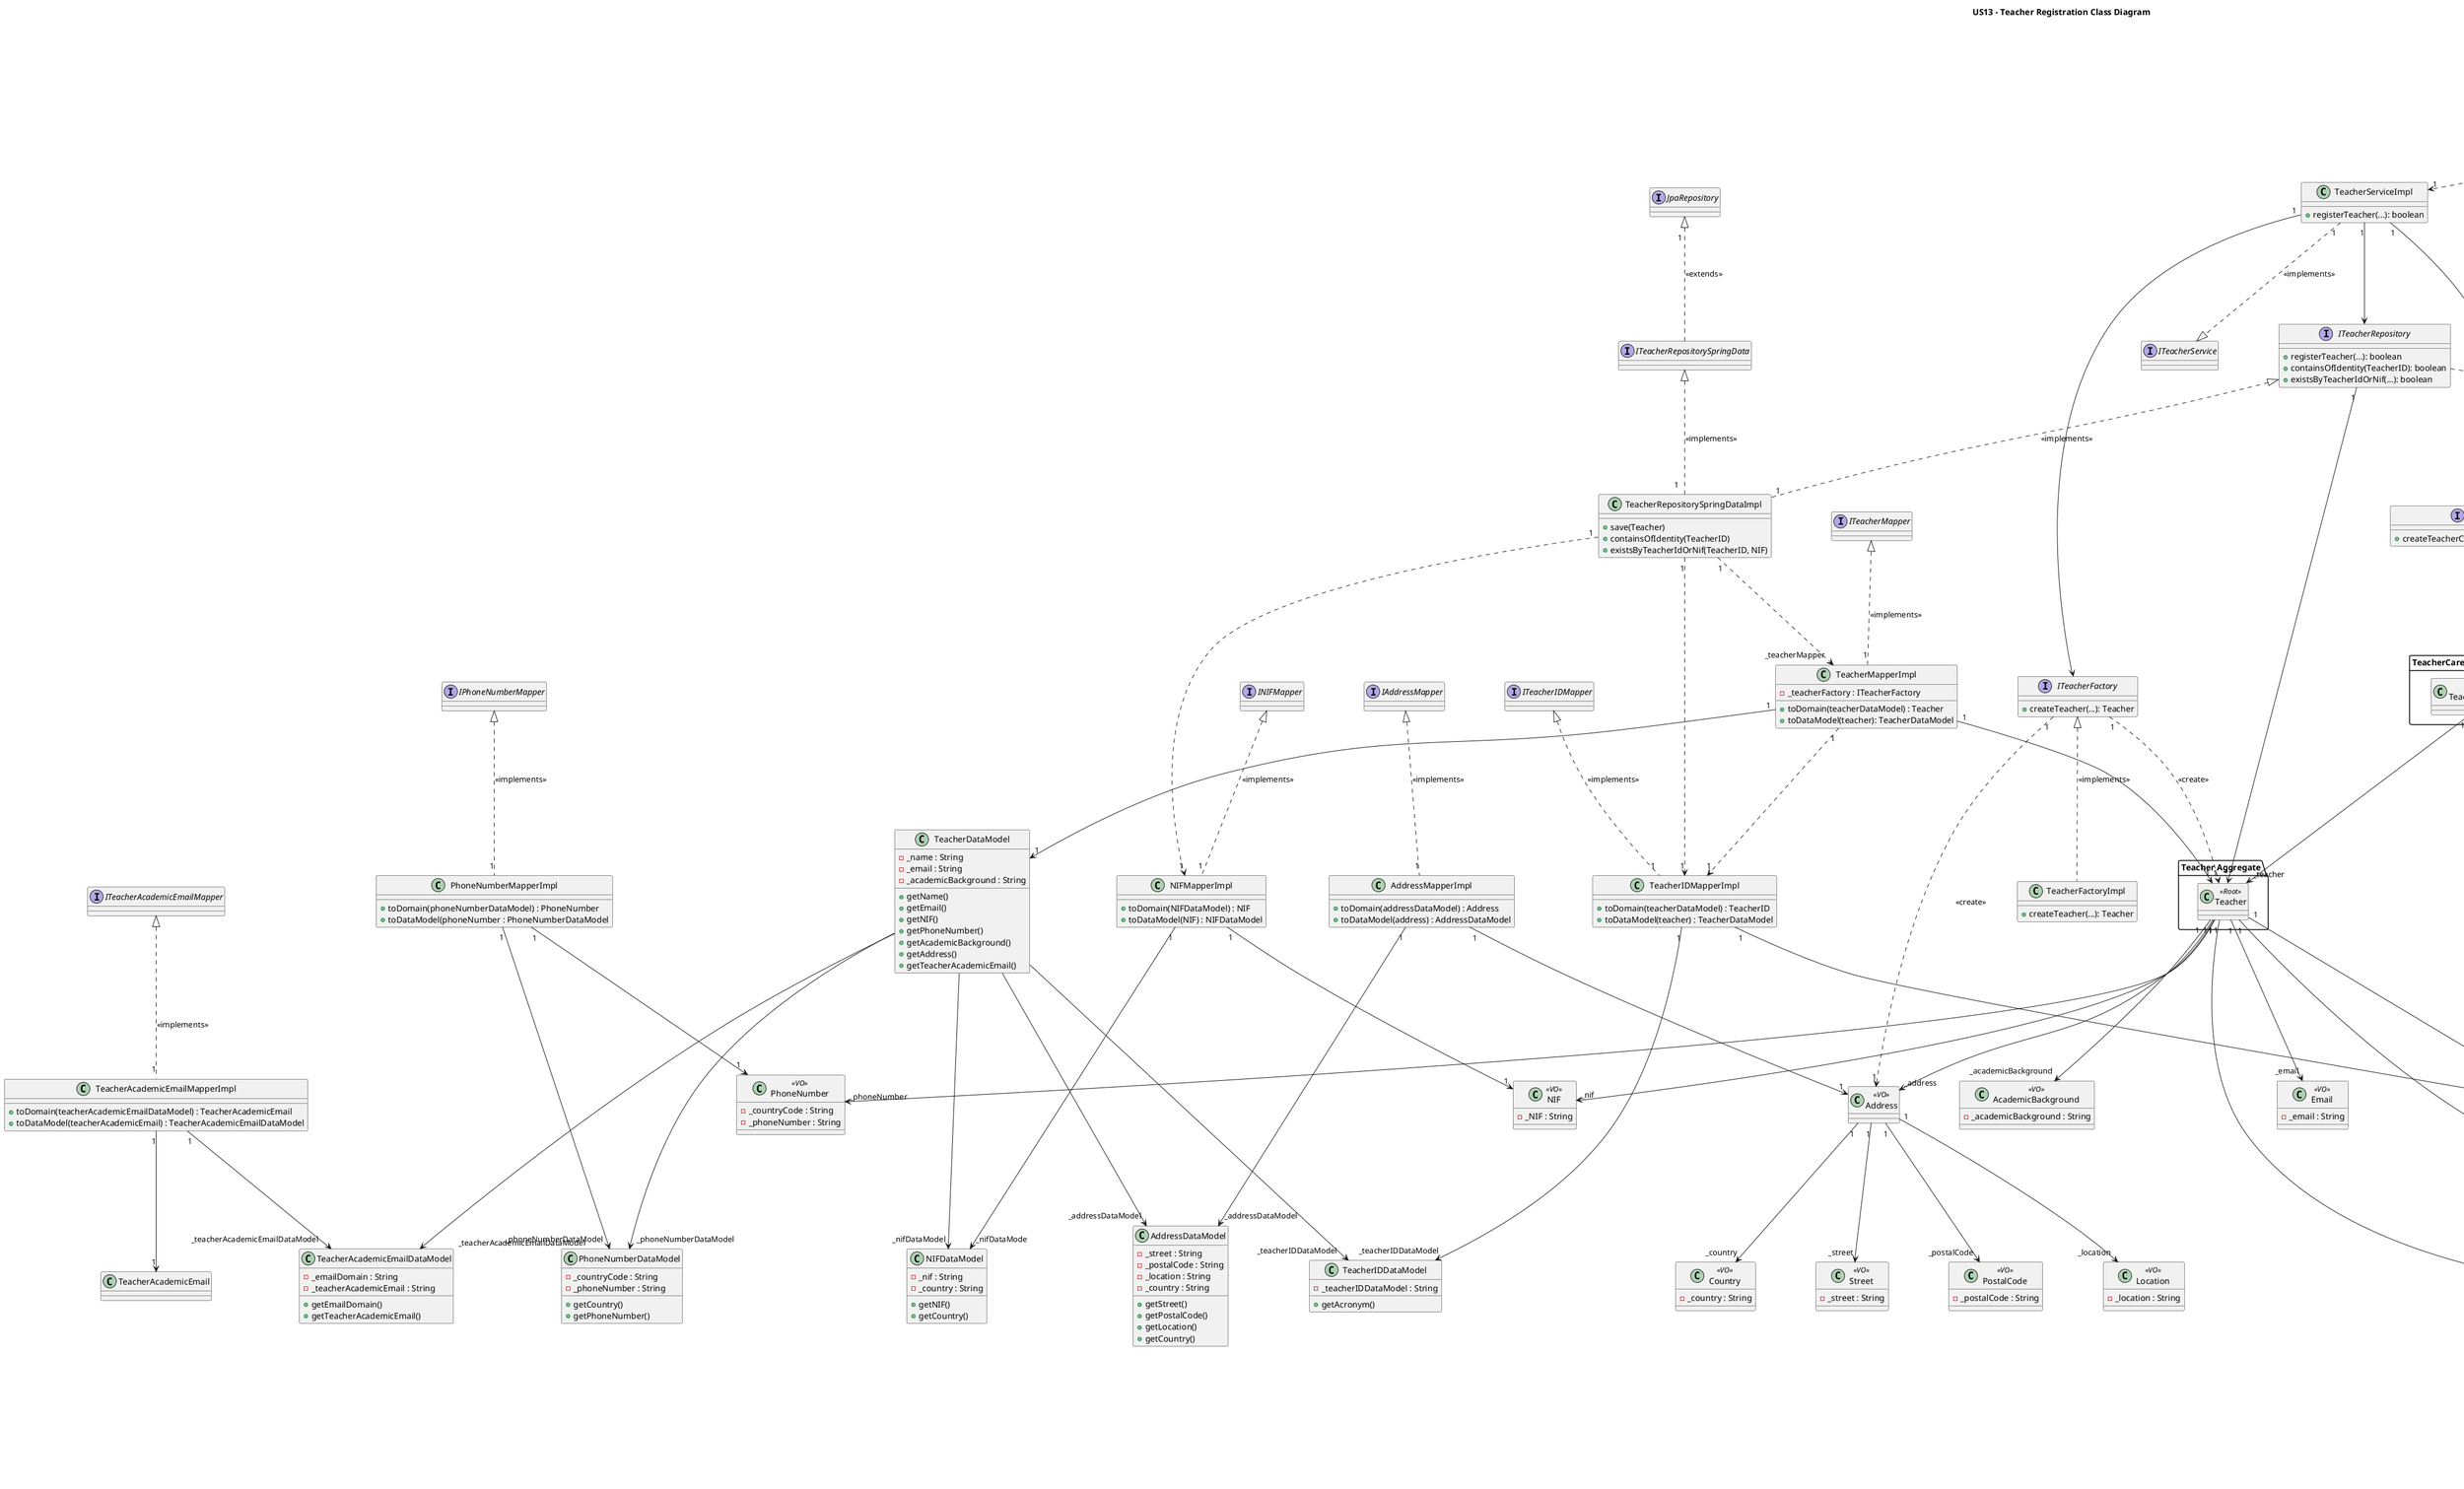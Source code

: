 @startuml
top to bottom direction
title US13 - Teacher Registration Class Diagram
skinparam ranksep 150
skinparam nodesep 100


interface IRepository {
    save(entity : Entity);
    findAll();
    ofIdentity(ID id);
    containsOfIdentity(ID id);
}

'=== 1. CONTROLLER ==='
class US13_RegisterTeacherAndRelevantDataController {
  +getTeacherCategoryList()
  +getDepartmentList()
  +registerTeacher(...)
}

'=== 2. SERVICES ==='
class TeacherCategoryServiceImpl {
  +findAll(): List<TeacherCategory>
}

interface ITeacherCategoryService

class DepartmentServiceImpl {
  +findAll(): Set<Department>
}

interface IDepartmentService

class TeacherServiceImpl {
  +registerTeacher(...): boolean
}

interface ITeacherService

'=== 3. REPOSITORY INTERFACES ==='
interface ITeacherCategoryRepository {
  +findAll(): List<TeacherCategory>
}

interface IDepartmentRepository {
  +findAll(): Set<Department>
}

interface ITeacherRepository {
  +registerTeacher(...): boolean
  +containsOfIdentity(TeacherID): boolean
  +existsByTeacherIdOrNif(...): boolean
}

interface ITeacherRepositorySpringData {
}

interface JpaRepository {
}


interface ITeacherCareerProgressionRepository {
  +saveTeacherCareerProgression(TeacherCareerProgression)
}

'=== 4. REPOSITORY IMPLEMENTATIONS ==='
class TeacherCategoryRepositoryImpl {
  +findAll(): List<TeacherCategory>
}

class DepartmentRepositoryImpl {
  +findAll(): Set<Department>
}

class TeacherRepositorySpringDataImpl {
  +save(Teacher)
  +containsOfIdentity(TeacherID)
  +existsByTeacherIdOrNif(TeacherID, NIF)
}

class TeacherCareerProgressionRepositoryImpl {
  +saveTeacherCareerProgression(TeacherCareerProgression)
}

'=== 5. FACTORIES ==='
interface ITeacherCategoryFactory {
  +createTeacherCategory(Name): TeacherCategory
}

class TeacherCategoryFactoryImpl {
  +createTeacherCategory(Name): TeacherCategory
}

interface IDepartmentFactory {
  +createDepartment(Name): Department
}

class DepartmentFactoryImpl {
  +createDepartment(Name): Department
}

interface ITeacherFactory {
  +createTeacher(...): Teacher
}

class TeacherFactoryImpl {
  +createTeacher(...): Teacher
}

interface ITeacherCareerProgressionFactory {
  +createTeacherCareerProgression(...): TeacherCareerProgression
}

class TeacherCareerProgressionFactoryImpl {
  +createTeacherCareerProgression(...): TeacherCareerProgression
}

'=== 6. AGGREGATES ==='
package "Teacher Aggregate" {
  class Teacher <<Root>> {

  }
}

package "TeacherCareerProgression Aggregate" {
  class TeacherCareerProgression <<Root>> {
  }
}

package "TeacherCategory Aggregate" {
  class TeacherCategory <<Root>> {}
}

package "Department Aggregate" {
  class Department <<Root>> {
  }
}

class TeacherIDDataModel {
    -_teacherIDDataModel : String
    +getAcronym()
}

class NIFDataModel {
    -_nif : String
    -_country : String
    +getNIF()
    +getCountry()
}

class PhoneNumberDataModel {
    -_countryCode : String
    -_phoneNumber : String
    +getCountry()
    +getPhoneNumber()
}

class AddressDataModel {
    -_street : String
    -_postalCode : String
    -_location : String
    -_country : String
    +getStreet()
    +getPostalCode()
    +getLocation()
    +getCountry()
}

class TeacherAcademicEmailDataModel {
    -_emailDomain : String
    -_teacherAcademicEmail : String
    +getEmailDomain()
    +getTeacherAcademicEmail()
}

'=== 7. VALUE OBJECTS ==='
class TeacherID <<VO>> {

}

class TeacherAcronym <<VO>> {
 -_acronym : String
}

class DepartmentID <<VO>> {

}

class Acronym <<VO>> {
 -_acronym : String
}

class Name <<VO>> {
 -_name : String
}

class Email <<VO>> {
 -_email : String
}

class NIF <<VO>> {
 -_NIF : String
}

class PhoneNumber <<VO>> {
 -_countryCode : String
 -_phoneNumber : String
}

class Street <<VO>> {
 -_street : String
}

class PostalCode <<VO>> {
 -_postalCode : String
}

class Location <<VO>> {
 -_location : String
}

class Country <<VO>> {
 -_country : String
}

class AcademicBackground <<VO>> {
 -_academicBackground : String
}

class WorkingPercentage <<VO>> {
 -_workingPercentage : int
}

class Date <<VO>> {
 -_date : LocalDate
}

class DepartmentID <<VO>> {

}

class TeacherCategoryID <<VO>> {

}

class Address <<VO>> {

}

'=== 8. MAPPERS ==='
class TeacherCategoryMapperImpl {
  +toDomain(teacherCategoryDataModel)
}

class DepartmentMapperImpl {
  +toDomain(departmentDataModel)
}

class TeacherMapperImpl {
  -_teacherFactory : ITeacherFactory
  +toDomain(teacherDataModel) : Teacher
  +toDataModel(teacher): TeacherDataModel
}

class TeacherIDMapperImpl {
  +toDomain(teacherDataModel) : TeacherID
  +toDataModel(teacher) : TeacherDataModel
}

class AddressMapperImpl {
  +toDomain(addressDataModel) : Address
  +toDataModel(address) : AddressDataModel
}

class TeacherAcademicEmailMapperImpl {
  +toDomain(teacherAcademicEmailDataModel) : TeacherAcademicEmail
  +toDataModel(teacherAcademicEmail) : TeacherAcademicEmailDataModel
}

class NIFMapperImpl {
  +toDomain(NIFDataModel) : NIF
  +toDataModel(NIF) : NIFDataModel
}

class PhoneNumberMapperImpl {
  +toDomain(phoneNumberDataModel) : PhoneNumber
  +toDataModel(phoneNumber : PhoneNumberDataModel
}

class TeacherDataModel {
  -_name : String
  -_email : String
  -_academicBackground : String
  +getName()
  +getEmail()
  +getNIF()
  +getPhoneNumber()
  +getAcademicBackground()
  +getAddress()
  +getTeacherAcademicEmail()
}

interface ITeacherMapper
ITeacherMapper <|.. "1" TeacherMapperImpl : <<implements>>
interface ITeacherCategoryMapper
ITeacherCategoryMapper <|.. "1" TeacherCategoryMapperImpl : <<implements>>
interface IDepartmentMapper
IDepartmentMapper <|.. "1" DepartmentMapperImpl : <<implements>>
interface ITeacherIDMapper
ITeacherIDMapper <|.. "1" TeacherIDMapperImpl : <<implements>>
interface IAddressMapper
IAddressMapper <|.. "1" AddressMapperImpl : <<implements>>
interface ITeacherAcademicEmailMapper
ITeacherAcademicEmailMapper <|.. "1" TeacherAcademicEmailMapperImpl : <<implements>>
interface INIFMapper
INIFMapper <|.. "1" NIFMapperImpl : <<implements>>
interface IPhoneNumberMapper
IPhoneNumberMapper <|.. "1" PhoneNumberMapperImpl : <<implements>>

'=== 9. CONNECTIONS WITH MULTIPLICITIES ==='
'Services'

'Controller Layer'
US13_RegisterTeacherAndRelevantDataController "1" ..> "1" TeacherCategoryServiceImpl
US13_RegisterTeacherAndRelevantDataController "1" ..> "1" DepartmentServiceImpl
US13_RegisterTeacherAndRelevantDataController "1" ..> "1" TeacherServiceImpl

'TeacherCategory Flow'
TeacherCategoryServiceImpl "1" ..|>  ITeacherCategoryService : <<implements>>
TeacherCategoryServiceImpl "1" --> ITeacherCategoryRepository
TeacherCategoryRepositoryImpl "1".up.|> ITeacherCategoryRepository : <<implements>>
ITeacherCategoryRepository --> "1" TeacherCategoryMapperImpl
TeacherCategoryMapperImpl "1" --> ITeacherCategoryFactory
TeacherCategoryFactoryImpl "1".up.|> ITeacherCategoryFactory : <<implements>>
ITeacherCategoryFactory ..> "1" TeacherCategory : <<create>>
ITeacherCategoryRepository ..|> IRepository : <<extends>>


'Department Flow'
DepartmentServiceImpl "1" ..|>  IDepartmentService : <<implements>>
DepartmentServiceImpl "1" --> IDepartmentRepository
DepartmentRepositoryImpl "1".up.|> IDepartmentRepository
IDepartmentRepository  --> "1" DepartmentMapperImpl
DepartmentMapperImpl "1" -->  IDepartmentFactory
DepartmentFactoryImpl "1".up.|> IDepartmentFactory : <<implements>>
IDepartmentFactory  ..> "1" Department : <<create>>
IDepartmentRepository ..|> IRepository : <<extends>>


'Teacher Registration Flow'
TeacherServiceImpl "1" ..|>  ITeacherService : <<implements>>
TeacherServiceImpl "1" -->  ITeacherRepository
TeacherServiceImpl "1" -->  ITeacherFactory
TeacherServiceImpl "1" -->  ITeacherCareerProgressionFactory
TeacherRepositorySpringDataImpl "1".up.|> ITeacherRepository : <<implements>>
ITeacherRepository "1" --> "*" Teacher
ITeacherRepositorySpringData <|.. "\n 1   " TeacherRepositorySpringDataImpl : <<implements>>
TeacherRepositorySpringDataImpl "1" ..> "_teacherMapper" TeacherMapperImpl
TeacherRepositorySpringDataImpl "1" ..> "1" TeacherIDMapperImpl
TeacherRepositorySpringDataImpl "1" ..> "1" NIFMapperImpl

'Mappers
TeacherMapperImpl "1" --> "1" TeacherDataModel
TeacherMapperImpl "1" --> "1" Teacher
TeacherMapperImpl "1" ..> "1" TeacherIDMapperImpl
TeacherIDMapperImpl "1" --> "1" TeacherID
TeacherIDMapperImpl "1" --> "_teacherIDDataModel" TeacherIDDataModel
AddressMapperImpl "1" --> "_addressDataModel" AddressDataModel
AddressMapperImpl "1" --> "1" Address
NIFMapperImpl "1" --> "_nifDataMode" NIFDataModel
NIFMapperImpl "1" --> "1" NIF
PhoneNumberMapperImpl "1" --> "_phoneNumberDataModel" PhoneNumberDataModel
PhoneNumberMapperImpl "1" --> "1" PhoneNumber
TeacherAcademicEmailMapperImpl "1" --> "_teacherAcademicEmailDataModel" TeacherAcademicEmailDataModel
TeacherAcademicEmailMapperImpl "1" --> "1" TeacherAcademicEmail



ITeacherRepository ..|> IRepository : <<extends>>
JpaRepository "\n 1 " <|.. ITeacherRepositorySpringData : <<extends>>



'Factory Creation'
TeacherFactoryImpl .up.|> ITeacherFactory : <<implements>>
ITeacherFactory "1" ..> "1" Teacher : <<create>>
ITeacherFactory "1" ..> "1" Address : <<create>>

'Value Object Composition'
Teacher "1" --> "_teacherID" TeacherID
Teacher "1" --> "_name" Name
Teacher "1" --> "_email" Email
Teacher "1" --> "_nif" NIF
Teacher "1" --> "_phoneNumber" PhoneNumber
Teacher "1" --> "_academicBackground" AcademicBackground
Teacher "1" --> "_address" Address
Teacher "1" --> "_departmentID" DepartmentID
TeacherAcronym "_teacherAcronym" <-- "1" TeacherID
Department "1" -> "_teacherID" TeacherID
Department "1" ---> "_name" Name
Department "1" ---> "_departmentID" DepartmentID
DepartmentID "1" --> "_acronym" Acronym

TeacherCategory "1" --> "_name" Name

Address "1" --> "_street" Street
Address "1" --> "_postalCode" PostalCode
Address "1" --> "_location" Location
Address "1" --> "_country" Country

'Career Progression Flow'
TeacherCareerProgressionRepositoryImpl .up.|> ITeacherCareerProgressionRepository : <<implements>>
TeacherCareerProgressionFactoryImpl .up.|> ITeacherCareerProgressionFactory: <<implements>>
ITeacherCareerProgressionFactory "1" ..> "1" TeacherCareerProgression : <<create>>

'Career Progression Relationships'
TeacherCareerProgression "1" --> "_date" Date
TeacherCareerProgression "1" --> "_teacherCategoryID" TeacherCategoryID
TeacherCareerProgression "1" --> "_teacherID" TeacherID
TeacherCareerProgression "1" --> "_workingPercentage" WorkingPercentage
TeacherCareerProgression "1" --> "_teacher" Teacher
TeacherCategory "1" --> "_teacherCategoryID" TeacherCategoryID
ITeacherCareerProgressionRepository ..|> IRepository : <<extends>>

'Data Model Relationships
TeacherDataModel ---> "_teacherIDDataModel" TeacherIDDataModel
TeacherDataModel ---> "_nifDataModel" NIFDataModel
TeacherDataModel ---> "_phoneNumberDataModel" PhoneNumberDataModel
TeacherDataModel ---> "_addressDataModel" AddressDataModel
TeacherDataModel ---> "_teacherAcademicEmailDataModel" TeacherAcademicEmailDataModel
@enduml